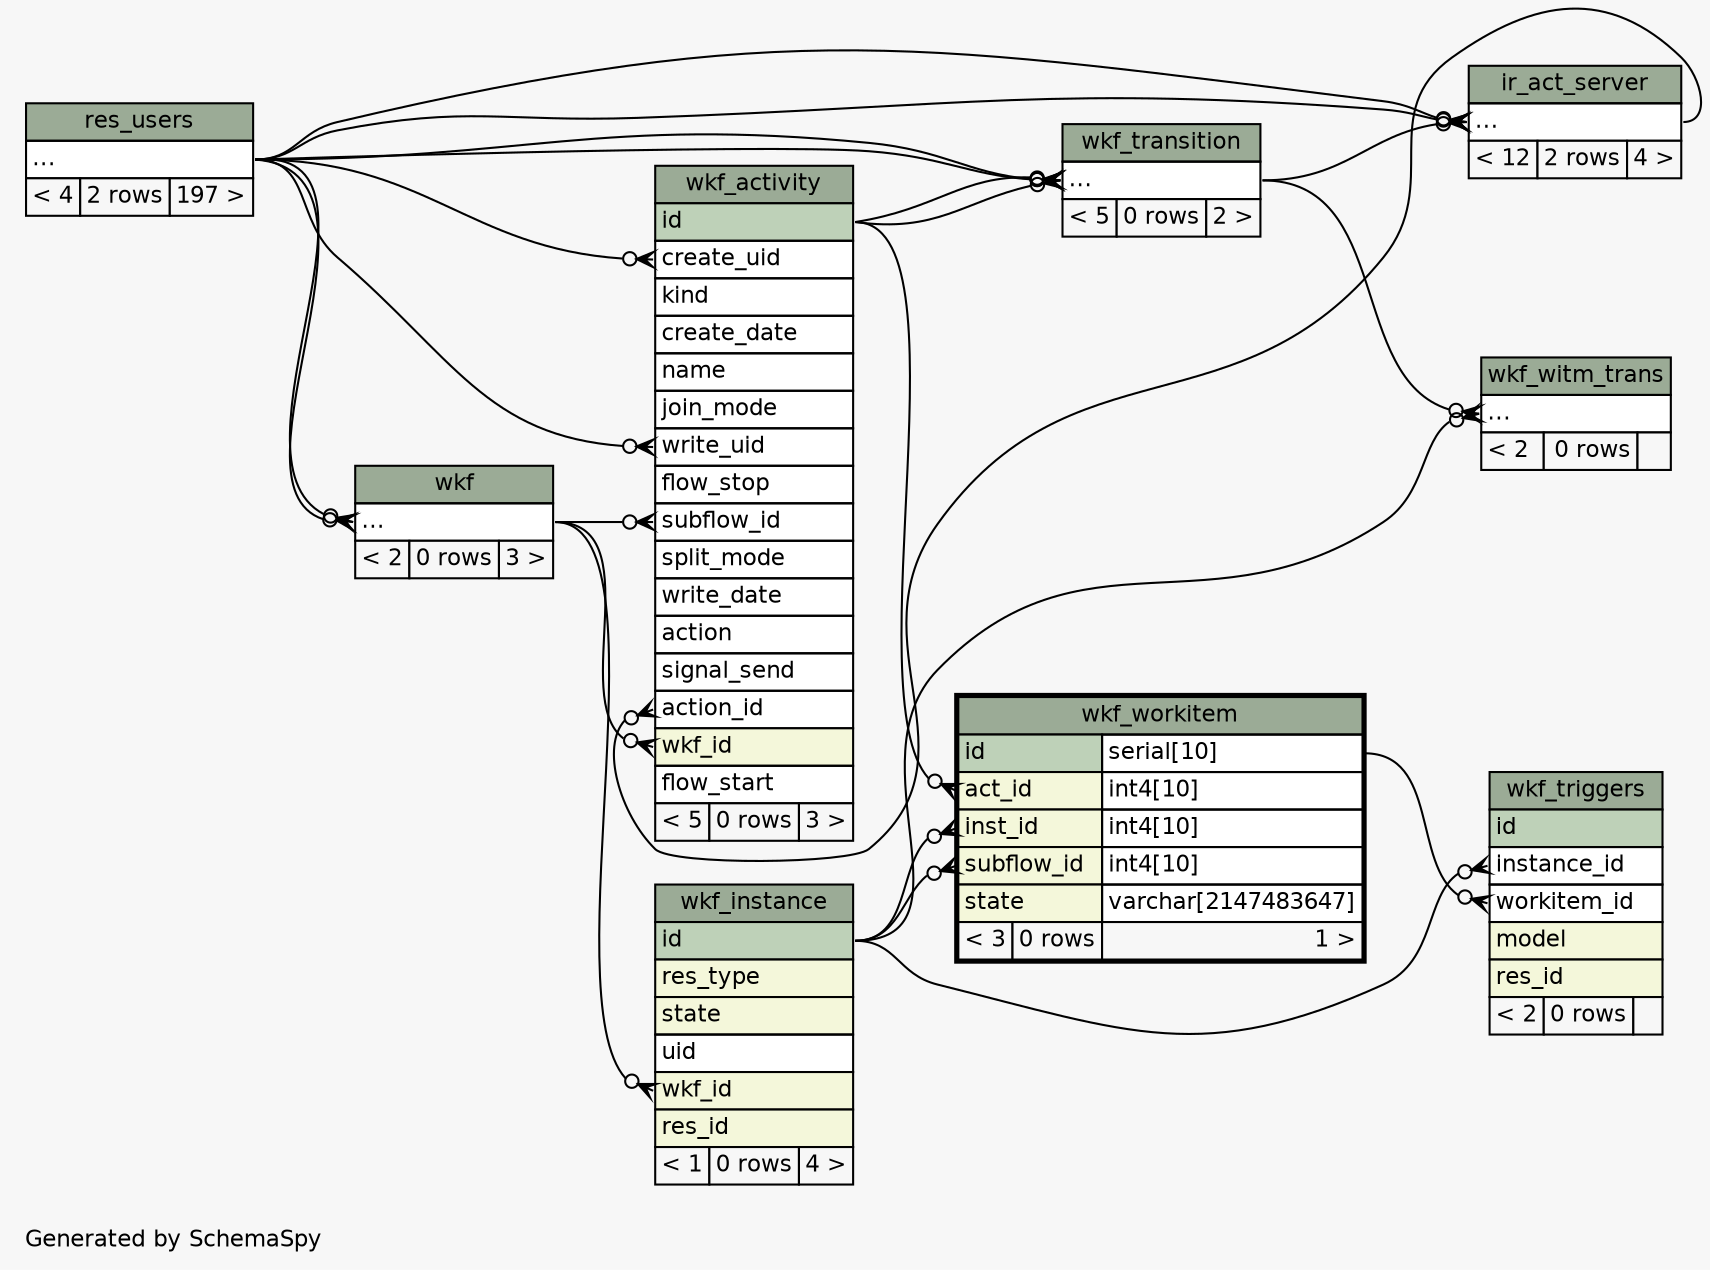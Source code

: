 // dot 2.36.0 on Linux 3.13.0-68-generic
// SchemaSpy rev 590
digraph "twoDegreesRelationshipsDiagram" {
  graph [
    rankdir="RL"
    bgcolor="#f7f7f7"
    label="\nGenerated by SchemaSpy"
    labeljust="l"
    nodesep="0.18"
    ranksep="0.46"
    fontname="Helvetica"
    fontsize="11"
  ];
  node [
    fontname="Helvetica"
    fontsize="11"
    shape="plaintext"
  ];
  edge [
    arrowsize="0.8"
  ];
  "ir_act_server":"elipses":w -> "res_users":"elipses":e [arrowhead=none dir=back arrowtail=crowodot];
  "ir_act_server":"elipses":w -> "wkf_transition":"elipses":e [arrowhead=none dir=back arrowtail=crowodot];
  "ir_act_server":"elipses":w -> "res_users":"elipses":e [arrowhead=none dir=back arrowtail=crowodot];
  "wkf":"elipses":w -> "res_users":"elipses":e [arrowhead=none dir=back arrowtail=crowodot];
  "wkf":"elipses":w -> "res_users":"elipses":e [arrowhead=none dir=back arrowtail=crowodot];
  "wkf_activity":"action_id":w -> "ir_act_server":"elipses":e [arrowhead=none dir=back arrowtail=crowodot];
  "wkf_activity":"create_uid":w -> "res_users":"elipses":e [arrowhead=none dir=back arrowtail=crowodot];
  "wkf_activity":"subflow_id":w -> "wkf":"elipses":e [arrowhead=none dir=back arrowtail=crowodot];
  "wkf_activity":"wkf_id":w -> "wkf":"elipses":e [arrowhead=none dir=back arrowtail=crowodot];
  "wkf_activity":"write_uid":w -> "res_users":"elipses":e [arrowhead=none dir=back arrowtail=crowodot];
  "wkf_instance":"wkf_id":w -> "wkf":"elipses":e [arrowhead=none dir=back arrowtail=crowodot];
  "wkf_transition":"elipses":w -> "wkf_activity":"id":e [arrowhead=none dir=back arrowtail=crowodot];
  "wkf_transition":"elipses":w -> "wkf_activity":"id":e [arrowhead=none dir=back arrowtail=crowodot];
  "wkf_transition":"elipses":w -> "res_users":"elipses":e [arrowhead=none dir=back arrowtail=crowodot];
  "wkf_transition":"elipses":w -> "res_users":"elipses":e [arrowhead=none dir=back arrowtail=crowodot];
  "wkf_triggers":"instance_id":w -> "wkf_instance":"id":e [arrowhead=none dir=back arrowtail=crowodot];
  "wkf_triggers":"workitem_id":w -> "wkf_workitem":"id.type":e [arrowhead=none dir=back arrowtail=crowodot];
  "wkf_witm_trans":"elipses":w -> "wkf_instance":"id":e [arrowhead=none dir=back arrowtail=crowodot];
  "wkf_witm_trans":"elipses":w -> "wkf_transition":"elipses":e [arrowhead=none dir=back arrowtail=crowodot];
  "wkf_workitem":"act_id":w -> "wkf_activity":"id":e [arrowhead=none dir=back arrowtail=crowodot];
  "wkf_workitem":"inst_id":w -> "wkf_instance":"id":e [arrowhead=none dir=back arrowtail=crowodot];
  "wkf_workitem":"subflow_id":w -> "wkf_instance":"id":e [arrowhead=none dir=back arrowtail=crowodot];
  "ir_act_server" [
    label=<
    <TABLE BORDER="0" CELLBORDER="1" CELLSPACING="0" BGCOLOR="#ffffff">
      <TR><TD COLSPAN="3" BGCOLOR="#9bab96" ALIGN="CENTER">ir_act_server</TD></TR>
      <TR><TD PORT="elipses" COLSPAN="3" ALIGN="LEFT">...</TD></TR>
      <TR><TD ALIGN="LEFT" BGCOLOR="#f7f7f7">&lt; 12</TD><TD ALIGN="RIGHT" BGCOLOR="#f7f7f7">2 rows</TD><TD ALIGN="RIGHT" BGCOLOR="#f7f7f7">4 &gt;</TD></TR>
    </TABLE>>
    URL="ir_act_server.html"
    tooltip="ir_act_server"
  ];
  "res_users" [
    label=<
    <TABLE BORDER="0" CELLBORDER="1" CELLSPACING="0" BGCOLOR="#ffffff">
      <TR><TD COLSPAN="3" BGCOLOR="#9bab96" ALIGN="CENTER">res_users</TD></TR>
      <TR><TD PORT="elipses" COLSPAN="3" ALIGN="LEFT">...</TD></TR>
      <TR><TD ALIGN="LEFT" BGCOLOR="#f7f7f7">&lt; 4</TD><TD ALIGN="RIGHT" BGCOLOR="#f7f7f7">2 rows</TD><TD ALIGN="RIGHT" BGCOLOR="#f7f7f7">197 &gt;</TD></TR>
    </TABLE>>
    URL="res_users.html"
    tooltip="res_users"
  ];
  "wkf" [
    label=<
    <TABLE BORDER="0" CELLBORDER="1" CELLSPACING="0" BGCOLOR="#ffffff">
      <TR><TD COLSPAN="3" BGCOLOR="#9bab96" ALIGN="CENTER">wkf</TD></TR>
      <TR><TD PORT="elipses" COLSPAN="3" ALIGN="LEFT">...</TD></TR>
      <TR><TD ALIGN="LEFT" BGCOLOR="#f7f7f7">&lt; 2</TD><TD ALIGN="RIGHT" BGCOLOR="#f7f7f7">0 rows</TD><TD ALIGN="RIGHT" BGCOLOR="#f7f7f7">3 &gt;</TD></TR>
    </TABLE>>
    URL="wkf.html"
    tooltip="wkf"
  ];
  "wkf_activity" [
    label=<
    <TABLE BORDER="0" CELLBORDER="1" CELLSPACING="0" BGCOLOR="#ffffff">
      <TR><TD COLSPAN="3" BGCOLOR="#9bab96" ALIGN="CENTER">wkf_activity</TD></TR>
      <TR><TD PORT="id" COLSPAN="3" BGCOLOR="#bed1b8" ALIGN="LEFT">id</TD></TR>
      <TR><TD PORT="create_uid" COLSPAN="3" ALIGN="LEFT">create_uid</TD></TR>
      <TR><TD PORT="kind" COLSPAN="3" ALIGN="LEFT">kind</TD></TR>
      <TR><TD PORT="create_date" COLSPAN="3" ALIGN="LEFT">create_date</TD></TR>
      <TR><TD PORT="name" COLSPAN="3" ALIGN="LEFT">name</TD></TR>
      <TR><TD PORT="join_mode" COLSPAN="3" ALIGN="LEFT">join_mode</TD></TR>
      <TR><TD PORT="write_uid" COLSPAN="3" ALIGN="LEFT">write_uid</TD></TR>
      <TR><TD PORT="flow_stop" COLSPAN="3" ALIGN="LEFT">flow_stop</TD></TR>
      <TR><TD PORT="subflow_id" COLSPAN="3" ALIGN="LEFT">subflow_id</TD></TR>
      <TR><TD PORT="split_mode" COLSPAN="3" ALIGN="LEFT">split_mode</TD></TR>
      <TR><TD PORT="write_date" COLSPAN="3" ALIGN="LEFT">write_date</TD></TR>
      <TR><TD PORT="action" COLSPAN="3" ALIGN="LEFT">action</TD></TR>
      <TR><TD PORT="signal_send" COLSPAN="3" ALIGN="LEFT">signal_send</TD></TR>
      <TR><TD PORT="action_id" COLSPAN="3" ALIGN="LEFT">action_id</TD></TR>
      <TR><TD PORT="wkf_id" COLSPAN="3" BGCOLOR="#f4f7da" ALIGN="LEFT">wkf_id</TD></TR>
      <TR><TD PORT="flow_start" COLSPAN="3" ALIGN="LEFT">flow_start</TD></TR>
      <TR><TD ALIGN="LEFT" BGCOLOR="#f7f7f7">&lt; 5</TD><TD ALIGN="RIGHT" BGCOLOR="#f7f7f7">0 rows</TD><TD ALIGN="RIGHT" BGCOLOR="#f7f7f7">3 &gt;</TD></TR>
    </TABLE>>
    URL="wkf_activity.html"
    tooltip="wkf_activity"
  ];
  "wkf_instance" [
    label=<
    <TABLE BORDER="0" CELLBORDER="1" CELLSPACING="0" BGCOLOR="#ffffff">
      <TR><TD COLSPAN="3" BGCOLOR="#9bab96" ALIGN="CENTER">wkf_instance</TD></TR>
      <TR><TD PORT="id" COLSPAN="3" BGCOLOR="#bed1b8" ALIGN="LEFT">id</TD></TR>
      <TR><TD PORT="res_type" COLSPAN="3" BGCOLOR="#f4f7da" ALIGN="LEFT">res_type</TD></TR>
      <TR><TD PORT="state" COLSPAN="3" BGCOLOR="#f4f7da" ALIGN="LEFT">state</TD></TR>
      <TR><TD PORT="uid" COLSPAN="3" ALIGN="LEFT">uid</TD></TR>
      <TR><TD PORT="wkf_id" COLSPAN="3" BGCOLOR="#f4f7da" ALIGN="LEFT">wkf_id</TD></TR>
      <TR><TD PORT="res_id" COLSPAN="3" BGCOLOR="#f4f7da" ALIGN="LEFT">res_id</TD></TR>
      <TR><TD ALIGN="LEFT" BGCOLOR="#f7f7f7">&lt; 1</TD><TD ALIGN="RIGHT" BGCOLOR="#f7f7f7">0 rows</TD><TD ALIGN="RIGHT" BGCOLOR="#f7f7f7">4 &gt;</TD></TR>
    </TABLE>>
    URL="wkf_instance.html"
    tooltip="wkf_instance"
  ];
  "wkf_transition" [
    label=<
    <TABLE BORDER="0" CELLBORDER="1" CELLSPACING="0" BGCOLOR="#ffffff">
      <TR><TD COLSPAN="3" BGCOLOR="#9bab96" ALIGN="CENTER">wkf_transition</TD></TR>
      <TR><TD PORT="elipses" COLSPAN="3" ALIGN="LEFT">...</TD></TR>
      <TR><TD ALIGN="LEFT" BGCOLOR="#f7f7f7">&lt; 5</TD><TD ALIGN="RIGHT" BGCOLOR="#f7f7f7">0 rows</TD><TD ALIGN="RIGHT" BGCOLOR="#f7f7f7">2 &gt;</TD></TR>
    </TABLE>>
    URL="wkf_transition.html"
    tooltip="wkf_transition"
  ];
  "wkf_triggers" [
    label=<
    <TABLE BORDER="0" CELLBORDER="1" CELLSPACING="0" BGCOLOR="#ffffff">
      <TR><TD COLSPAN="3" BGCOLOR="#9bab96" ALIGN="CENTER">wkf_triggers</TD></TR>
      <TR><TD PORT="id" COLSPAN="3" BGCOLOR="#bed1b8" ALIGN="LEFT">id</TD></TR>
      <TR><TD PORT="instance_id" COLSPAN="3" ALIGN="LEFT">instance_id</TD></TR>
      <TR><TD PORT="workitem_id" COLSPAN="3" ALIGN="LEFT">workitem_id</TD></TR>
      <TR><TD PORT="model" COLSPAN="3" BGCOLOR="#f4f7da" ALIGN="LEFT">model</TD></TR>
      <TR><TD PORT="res_id" COLSPAN="3" BGCOLOR="#f4f7da" ALIGN="LEFT">res_id</TD></TR>
      <TR><TD ALIGN="LEFT" BGCOLOR="#f7f7f7">&lt; 2</TD><TD ALIGN="RIGHT" BGCOLOR="#f7f7f7">0 rows</TD><TD ALIGN="RIGHT" BGCOLOR="#f7f7f7">  </TD></TR>
    </TABLE>>
    URL="wkf_triggers.html"
    tooltip="wkf_triggers"
  ];
  "wkf_witm_trans" [
    label=<
    <TABLE BORDER="0" CELLBORDER="1" CELLSPACING="0" BGCOLOR="#ffffff">
      <TR><TD COLSPAN="3" BGCOLOR="#9bab96" ALIGN="CENTER">wkf_witm_trans</TD></TR>
      <TR><TD PORT="elipses" COLSPAN="3" ALIGN="LEFT">...</TD></TR>
      <TR><TD ALIGN="LEFT" BGCOLOR="#f7f7f7">&lt; 2</TD><TD ALIGN="RIGHT" BGCOLOR="#f7f7f7">0 rows</TD><TD ALIGN="RIGHT" BGCOLOR="#f7f7f7">  </TD></TR>
    </TABLE>>
    URL="wkf_witm_trans.html"
    tooltip="wkf_witm_trans"
  ];
  "wkf_workitem" [
    label=<
    <TABLE BORDER="2" CELLBORDER="1" CELLSPACING="0" BGCOLOR="#ffffff">
      <TR><TD COLSPAN="3" BGCOLOR="#9bab96" ALIGN="CENTER">wkf_workitem</TD></TR>
      <TR><TD PORT="id" COLSPAN="2" BGCOLOR="#bed1b8" ALIGN="LEFT">id</TD><TD PORT="id.type" ALIGN="LEFT">serial[10]</TD></TR>
      <TR><TD PORT="act_id" COLSPAN="2" BGCOLOR="#f4f7da" ALIGN="LEFT">act_id</TD><TD PORT="act_id.type" ALIGN="LEFT">int4[10]</TD></TR>
      <TR><TD PORT="inst_id" COLSPAN="2" BGCOLOR="#f4f7da" ALIGN="LEFT">inst_id</TD><TD PORT="inst_id.type" ALIGN="LEFT">int4[10]</TD></TR>
      <TR><TD PORT="subflow_id" COLSPAN="2" BGCOLOR="#f4f7da" ALIGN="LEFT">subflow_id</TD><TD PORT="subflow_id.type" ALIGN="LEFT">int4[10]</TD></TR>
      <TR><TD PORT="state" COLSPAN="2" BGCOLOR="#f4f7da" ALIGN="LEFT">state</TD><TD PORT="state.type" ALIGN="LEFT">varchar[2147483647]</TD></TR>
      <TR><TD ALIGN="LEFT" BGCOLOR="#f7f7f7">&lt; 3</TD><TD ALIGN="RIGHT" BGCOLOR="#f7f7f7">0 rows</TD><TD ALIGN="RIGHT" BGCOLOR="#f7f7f7">1 &gt;</TD></TR>
    </TABLE>>
    URL="wkf_workitem.html"
    tooltip="wkf_workitem"
  ];
}
